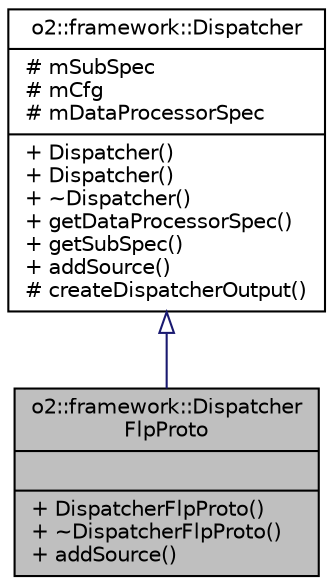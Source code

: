 digraph "o2::framework::DispatcherFlpProto"
{
 // INTERACTIVE_SVG=YES
  bgcolor="transparent";
  edge [fontname="Helvetica",fontsize="10",labelfontname="Helvetica",labelfontsize="10"];
  node [fontname="Helvetica",fontsize="10",shape=record];
  Node1 [label="{o2::framework::Dispatcher\lFlpProto\n||+ DispatcherFlpProto()\l+ ~DispatcherFlpProto()\l+ addSource()\l}",height=0.2,width=0.4,color="black", fillcolor="grey75", style="filled" fontcolor="black"];
  Node2 -> Node1 [dir="back",color="midnightblue",fontsize="10",style="solid",arrowtail="onormal",fontname="Helvetica"];
  Node2 [label="{o2::framework::Dispatcher\n|# mSubSpec\l# mCfg\l# mDataProcessorSpec\l|+ Dispatcher()\l+ Dispatcher()\l+ ~Dispatcher()\l+ getDataProcessorSpec()\l+ getSubSpec()\l+ addSource()\l# createDispatcherOutput()\l}",height=0.2,width=0.4,color="black",URL="$d8/d30/classo2_1_1framework_1_1Dispatcher.html",tooltip="A base class for dispatcher used by DataSampling. "];
}
